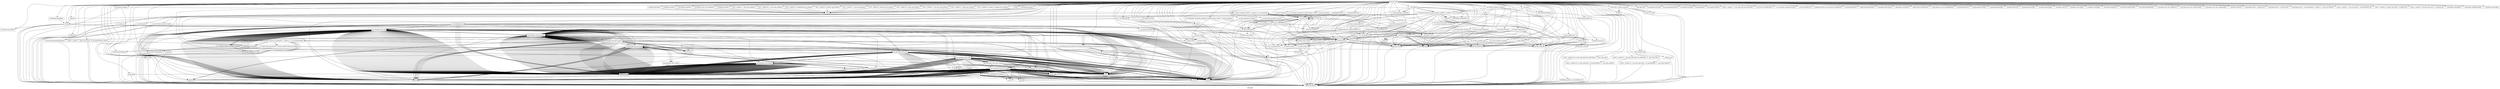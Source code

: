 digraph "Call graph" {
	label="Call graph";

	Node0x8053462c0 [shape=record,label="{external node}"];
	Node0x8053462c0 -> Node0x805346380;
	Node0x8053462c0 -> Node0x8053468f0;
	Node0x8053462c0 -> Node0x805346950;
	Node0x8053462c0 -> Node0x8053463e0;
	Node0x8053462c0 -> Node0x805346440;
	Node0x8053462c0 -> Node0x805346650;
	Node0x8053462c0 -> Node0x8053466b0;
	Node0x8053462c0 -> Node0x805346dd0;
	Node0x8053462c0 -> Node0x805346890;
	Node0x8053462c0 -> Node0x805346ef0;
	Node0x8053462c0 -> Node0x8053469b0;
	Node0x8053462c0 -> Node0x805346ad0;
	Node0x8053462c0 -> Node0x805347010;
	Node0x8053462c0 -> Node0x805347070;
	Node0x8053462c0 -> Node0x805346fb0;
	Node0x8053462c0 -> Node0x805347190;
	Node0x8053462c0 -> Node0x8053472b0;
	Node0x8053462c0 -> Node0x805347310;
	Node0x8053462c0 -> Node0x805346d70;
	Node0x8053462c0 -> Node0x805347370;
	Node0x8053462c0 -> Node0x8053473d0;
	Node0x8053462c0 -> Node0x805347430;
	Node0x8053462c0 -> Node0x8053474f0;
	Node0x8053462c0 -> Node0x805347550;
	Node0x8053462c0 -> Node0x8053475b0;
	Node0x8053462c0 -> Node0x805347610;
	Node0x8053462c0 -> Node0x805347670;
	Node0x8053462c0 -> Node0x8053476d0;
	Node0x8053462c0 -> Node0x805347730;
	Node0x8053462c0 -> Node0x805347790;
	Node0x8053462c0 -> Node0x8053477f0;
	Node0x8053462c0 -> Node0x8053478b0;
	Node0x8053462c0 -> Node0x8053479d0;
	Node0x8053462c0 -> Node0x805347a90;
	Node0x8053462c0 -> Node0x805347af0;
	Node0x8053462c0 -> Node0x805347b50;
	Node0x8053462c0 -> Node0x805347bb0;
	Node0x8053462c0 -> Node0x805347c10;
	Node0x8053462c0 -> Node0x805347c70;
	Node0x8053462c0 -> Node0x805347cd0;
	Node0x8053462c0 -> Node0x805347d30;
	Node0x8053462c0 -> Node0x805347d90;
	Node0x8053462c0 -> Node0x805347df0;
	Node0x8053462c0 -> Node0x805347e50;
	Node0x8053462c0 -> Node0x805347fd0;
	Node0x8053462c0 -> Node0x805347eb0;
	Node0x8053462c0 -> Node0x805347f10;
	Node0x8053462c0 -> Node0x805347f70;
	Node0x8053462c0 -> Node0x8053fa030;
	Node0x8053462c0 -> Node0x8053fa090;
	Node0x8053462c0 -> Node0x8053fa1b0;
	Node0x8053462c0 -> Node0x805347910;
	Node0x8053462c0 -> Node0x805347a30;
	Node0x8053462c0 -> Node0x805347970;
	Node0x8053462c0 -> Node0x8053fa5d0;
	Node0x8053462c0 -> Node0x8053fa630;
	Node0x8053462c0 -> Node0x8053fa690;
	Node0x8053462c0 -> Node0x8053fa210;
	Node0x8053462c0 -> Node0x8053fa390;
	Node0x8053462c0 -> Node0x8053fa3f0;
	Node0x8053462c0 -> Node0x8053fa7b0;
	Node0x8053462c0 -> Node0x8053fa810;
	Node0x8053462c0 -> Node0x8053fa6f0;
	Node0x8053462c0 -> Node0x8053fa870;
	Node0x8053462c0 -> Node0x8053fa930;
	Node0x8053462c0 -> Node0x805347850;
	Node0x8053462c0 -> Node0x8053fa9f0;
	Node0x8053462c0 -> Node0x8053faa50;
	Node0x8053462c0 -> Node0x8053faab0;
	Node0x8053462c0 -> Node0x8053fab10;
	Node0x8053462c0 -> Node0x8053fab70;
	Node0x8053462c0 -> Node0x8053fabd0;
	Node0x8053462c0 -> Node0x8053facf0;
	Node0x8053462c0 -> Node0x8053fac30;
	Node0x8053462c0 -> Node0x8053fad50;
	Node0x8053462c0 -> Node0x8053faed0;
	Node0x8053462c0 -> Node0x8053fae70;
	Node0x8053462c0 -> Node0x8053fb050;
	Node0x8053462c0 -> Node0x8053faf30;
	Node0x8053462c0 -> Node0x8053faf90;
	Node0x8053462c0 -> Node0x8053faff0;
	Node0x8053462c0 -> Node0x8053fb0b0;
	Node0x8053462c0 -> Node0x8053fb110;
	Node0x8053462c0 -> Node0x8053fb170;
	Node0x8053462c0 -> Node0x8053fb1d0;
	Node0x8053462c0 -> Node0x8053fb230;
	Node0x8053462c0 -> Node0x8053fb290;
	Node0x8053462c0 -> Node0x8053fb2f0;
	Node0x8053462c0 -> Node0x8053fb350;
	Node0x8053462c0 -> Node0x8053fb3b0;
	Node0x8053462c0 -> Node0x8053fb410;
	Node0x8053462c0 -> Node0x8053fb470;
	Node0x8053462c0 -> Node0x8053fb4d0;
	Node0x8053462c0 -> Node0x8053fb530;
	Node0x8053462c0 -> Node0x8053fb590;
	Node0x8053462c0 -> Node0x8053fb5f0;
	Node0x8053462c0 -> Node0x8053fb650;
	Node0x8053462c0 -> Node0x8053fb6b0;
	Node0x8053462c0 -> Node0x8053fb710;
	Node0x8053462c0 -> Node0x8053fb770;
	Node0x8053462c0 -> Node0x8053fb7d0;
	Node0x8053462c0 -> Node0x8053fb830;
	Node0x8053462c0 -> Node0x8053fb890;
	Node0x8053462c0 -> Node0x8053fb8f0;
	Node0x8053462c0 -> Node0x8053fb950;
	Node0x8053462c0 -> Node0x8053fb9b0;
	Node0x8053462c0 -> Node0x8053fba10;
	Node0x8053462c0 -> Node0x8053fba70;
	Node0x8053462c0 -> Node0x8053fbad0;
	Node0x8053462c0 -> Node0x8053fbb30;
	Node0x8053462c0 -> Node0x8053fbb90;
	Node0x8053462c0 -> Node0x8053fbbf0;
	Node0x8053462c0 -> Node0x8053fbc50;
	Node0x8053462c0 -> Node0x8053fbcb0;
	Node0x8053462c0 -> Node0x8053fbd10;
	Node0x8053462c0 -> Node0x8053fbd70;
	Node0x8053462c0 -> Node0x8053fbdd0;
	Node0x8053462c0 -> Node0x8053fbe30;
	Node0x8053462c0 -> Node0x8053fbe90;
	Node0x8053462c0 -> Node0x8053fbef0;
	Node0x8053462c0 -> Node0x8053fbf50;
	Node0x8053462c0 -> Node0x8053fbfb0;
	Node0x8053462c0 -> Node0x8053fc010;
	Node0x8053462c0 -> Node0x8053fc070;
	Node0x8053462c0 -> Node0x8053fc0d0;
	Node0x8053462c0 -> Node0x8053fc130;
	Node0x8053462c0 -> Node0x8053fc190;
	Node0x8053462c0 -> Node0x8053fc1f0;
	Node0x8053462c0 -> Node0x8053fc250;
	Node0x8053462c0 -> Node0x8053fc2b0;
	Node0x8053462c0 -> Node0x8053fc310;
	Node0x8053462c0 -> Node0x8053fc370;
	Node0x8053462c0 -> Node0x8053fc3d0;
	Node0x8053462c0 -> Node0x8053fc430;
	Node0x8053462c0 -> Node0x8053fc490;
	Node0x8053462c0 -> Node0x8053fc4f0;
	Node0x8053462c0 -> Node0x8053fc550;
	Node0x8053462c0 -> Node0x8053fc5b0;
	Node0x8053462c0 -> Node0x8053fc610;
	Node0x8053462c0 -> Node0x8053fc670;
	Node0x8053462c0 -> Node0x8053fc6d0;
	Node0x8053462c0 -> Node0x8053fc730;
	Node0x8053462c0 -> Node0x8053fc790;
	Node0x8053462c0 -> Node0x8053fc7f0;
	Node0x8053462c0 -> Node0x805347490;
	Node0x8053462c0 -> Node0x8053fc850;
	Node0x8053462c0 -> Node0x8053fc8b0;
	Node0x8053462c0 -> Node0x8053fadb0;
	Node0x8053462c0 -> Node0x8053fc910;
	Node0x8053462c0 -> Node0x8053fc970;
	Node0x8053462c0 -> Node0x8053fae10;
	Node0x8053462c0 -> Node0x8053fc9d0;
	Node0x8053462c0 -> Node0x8053fa450;
	Node0x8053462c0 -> Node0x8053fca30;
	Node0x8053462c0 -> Node0x8053fa510;
	Node0x8053462c0 -> Node0x8053fa4b0;
	Node0x805346380 [shape=record,label="{__cxa_demangle_gnu3}"];
	Node0x805346380 -> Node0x8053463e0;
	Node0x805346380 -> Node0x805346440;
	Node0x805346380 -> Node0x805346650;
	Node0x805346380 -> Node0x8053466b0;
	Node0x805346380 -> Node0x805346710;
	Node0x805346380 -> Node0x805346770;
	Node0x805346380 -> Node0x8053463e0;
	Node0x805346380 -> Node0x805346650;
	Node0x805346380 -> Node0x8053463e0;
	Node0x805346380 -> Node0x805346710;
	Node0x805346380 -> Node0x8053467d0;
	Node0x805346380 -> Node0x805346770;
	Node0x805346380 -> Node0x805346830;
	Node0x805346380 -> Node0x805346830;
	Node0x805346380 -> Node0x805346830;
	Node0x805346380 -> Node0x805346830;
	Node0x805346380 -> Node0x8053463e0;
	Node0x805346380 -> Node0x805346650;
	Node0x805346380 -> Node0x8053463e0;
	Node0x805346380 -> Node0x805346890;
	Node0x805346380 -> Node0x805346890;
	Node0x805346380 -> Node0x805346890;
	Node0x805346380 -> Node0x805346890;
	Node0x805346380 -> Node0x805346890;
	Node0x805346380 -> Node0x805346890;
	Node0x805346380 -> Node0x805346890;
	Node0x805346380 -> Node0x805346890;
	Node0x805346380 -> Node0x805346890;
	Node0x805346380 -> Node0x805346890;
	Node0x805346380 -> Node0x805346890;
	Node0x8053468f0 [shape=record,label="{llvm.dbg.value}"];
	Node0x805346950 [shape=record,label="{llvm.lifetime.start.p0i8}"];
	Node0x8053463e0 [shape=record,label="{strlen}"];
	Node0x8053463e0 -> Node0x8053462f0;
	Node0x805346440 [shape=record,label="{strncmp}"];
	Node0x805346440 -> Node0x8053462f0;
	Node0x805346650 [shape=record,label="{malloc}"];
	Node0x805346650 -> Node0x8053462f0;
	Node0x8053466b0 [shape=record,label="{snprintf}"];
	Node0x8053466b0 -> Node0x8053462f0;
	Node0x805346710 [shape=record,label="{cpp_demangle_data_init}"];
	Node0x805346710 -> Node0x805346650;
	Node0x805346710 -> Node0x805346650;
	Node0x805346710 -> Node0x805346650;
	Node0x805346710 -> Node0x805346650;
	Node0x805346710 -> Node0x805346650;
	Node0x805346710 -> Node0x805346650;
	Node0x805346710 -> Node0x805346890;
	Node0x805346710 -> Node0x805346890;
	Node0x805346710 -> Node0x805346890;
	Node0x805346710 -> Node0x805346890;
	Node0x805346710 -> Node0x805346890;
	Node0x805346710 -> Node0x805346890;
	Node0x805346710 -> Node0x805346890;
	Node0x805346710 -> Node0x805346890;
	Node0x805346710 -> Node0x805346890;
	Node0x805346770 [shape=record,label="{cpp_demangle_read_type}"];
	Node0x805346770 -> Node0x805346830;
	Node0x805346770 -> Node0x805346830;
	Node0x805346770 -> Node0x805346890;
	Node0x805346770 -> Node0x805346830;
	Node0x805346770 -> Node0x805346830;
	Node0x805346770 -> Node0x805346650;
	Node0x805346770 -> Node0x805346650;
	Node0x805346770 -> Node0x805346890;
	Node0x805346770 -> Node0x805346830;
	Node0x805346770 -> Node0x805346830;
	Node0x805346770 -> Node0x805346770;
	Node0x805346770 -> Node0x805346830;
	Node0x805346770 -> Node0x805346830;
	Node0x805346770 -> Node0x8053469b0;
	Node0x805346770 -> Node0x805346770;
	Node0x805346770 -> Node0x805346830;
	Node0x805346770 -> Node0x805346830;
	Node0x805346770 -> Node0x805346830;
	Node0x805346770 -> Node0x805346830;
	Node0x805346770 -> Node0x805346830;
	Node0x805346770 -> Node0x805346830;
	Node0x805346770 -> Node0x805346a10;
	Node0x805346770 -> Node0x8053463e0;
	Node0x805346770 -> Node0x805346650;
	Node0x805346770 -> Node0x8053463e0;
	Node0x805346770 -> Node0x805346890;
	Node0x805346770 -> Node0x805346890;
	Node0x805346770 -> Node0x805346890;
	Node0x805346770 -> Node0x805346770;
	Node0x805346770 -> Node0x805346890;
	Node0x805346770 -> Node0x805346830;
	Node0x805346770 -> Node0x805346830;
	Node0x805346770 -> Node0x805346890;
	Node0x805346770 -> Node0x805346830;
	Node0x805346770 -> Node0x805346830;
	Node0x805346770 -> Node0x805346890;
	Node0x805346770 -> Node0x805346830;
	Node0x805346770 -> Node0x805346890;
	Node0x805346770 -> Node0x805346830;
	Node0x805346770 -> Node0x805346890;
	Node0x805346770 -> Node0x805346830;
	Node0x805346770 -> Node0x805346830;
	Node0x805346770 -> Node0x805346650;
	Node0x805346770 -> Node0x805346890;
	Node0x805346770 -> Node0x805346830;
	Node0x805346770 -> Node0x805346830;
	Node0x805346770 -> Node0x805346830;
	Node0x805346770 -> Node0x805346830;
	Node0x805346770 -> Node0x805346830;
	Node0x805346770 -> Node0x805346830;
	Node0x805346770 -> Node0x805346830;
	Node0x805346770 -> Node0x805346830;
	Node0x805346770 -> Node0x805346830;
	Node0x805346770 -> Node0x805346830;
	Node0x805346770 -> Node0x805346830;
	Node0x805346770 -> Node0x805346830;
	Node0x805346770 -> Node0x805346830;
	Node0x805346770 -> Node0x805346830;
	Node0x805346770 -> Node0x805346830;
	Node0x805346770 -> Node0x805346830;
	Node0x805346770 -> Node0x805346830;
	Node0x805346770 -> Node0x805346830;
	Node0x805346770 -> Node0x805346a10;
	Node0x805346770 -> Node0x8053463e0;
	Node0x805346770 -> Node0x805346650;
	Node0x805346770 -> Node0x8053463e0;
	Node0x805346770 -> Node0x805346890;
	Node0x805346770 -> Node0x8053463e0;
	Node0x805346770 -> Node0x805346830;
	Node0x805346770 -> Node0x805346a70;
	Node0x805346770 -> Node0x805346ad0;
	Node0x805346770 -> Node0x8053463e0;
	Node0x805346770 -> Node0x805346830;
	Node0x805346770 -> Node0x805346650;
	Node0x805346770 -> Node0x805346890;
	Node0x805346770 -> Node0x805346830;
	Node0x805346770 -> Node0x805346830;
	Node0x805346770 -> Node0x805346830;
	Node0x805346770 -> Node0x805346830;
	Node0x805346770 -> Node0x805346770;
	Node0x805346770 -> Node0x805346830;
	Node0x805346770 -> Node0x805346830;
	Node0x805346770 -> Node0x8053463e0;
	Node0x805346770 -> Node0x805346830;
	Node0x805346770 -> Node0x805346830;
	Node0x805346770 -> Node0x805346830;
	Node0x805346770 -> Node0x805346830;
	Node0x805346770 -> Node0x805346b30;
	Node0x805346770 -> Node0x805346890;
	Node0x805346770 -> Node0x805346890;
	Node0x805346770 -> Node0x805346890;
	Node0x805346770 -> Node0x805346650;
	Node0x805346770 -> Node0x805346650;
	Node0x805346770 -> Node0x805346890;
	Node0x805346770 -> Node0x805346830;
	Node0x805346770 -> Node0x805346830;
	Node0x805346770 -> Node0x805346770;
	Node0x805346770 -> Node0x805346b30;
	Node0x805346770 -> Node0x805346890;
	Node0x805346770 -> Node0x805346890;
	Node0x805346770 -> Node0x805346890;
	Node0x805346770 -> Node0x805346650;
	Node0x805346770 -> Node0x805346650;
	Node0x805346770 -> Node0x805346890;
	Node0x805346770 -> Node0x805346830;
	Node0x805346770 -> Node0x805346830;
	Node0x805346770 -> Node0x805346830;
	Node0x805346770 -> Node0x805346830;
	Node0x805346770 -> Node0x805346650;
	Node0x805346770 -> Node0x805346890;
	Node0x805346770 -> Node0x805346830;
	Node0x805346770 -> Node0x805346830;
	Node0x805346770 -> Node0x805346830;
	Node0x805346770 -> Node0x805346830;
	Node0x805346770 -> Node0x805346830;
	Node0x805346770 -> Node0x805346830;
	Node0x805346770 -> Node0x805346650;
	Node0x805346770 -> Node0x805346890;
	Node0x805346770 -> Node0x805346830;
	Node0x805346770 -> Node0x805346830;
	Node0x805346770 -> Node0x805346830;
	Node0x805346770 -> Node0x805346830;
	Node0x805346770 -> Node0x805346770;
	Node0x805346770 -> Node0x8053463e0;
	Node0x805346770 -> Node0x805346650;
	Node0x805346770 -> Node0x8053463e0;
	Node0x805346770 -> Node0x805346890;
	Node0x805346770 -> Node0x805346650;
	Node0x805346770 -> Node0x805346890;
	Node0x805346770 -> Node0x805346830;
	Node0x805346770 -> Node0x805346770;
	Node0x805346770 -> Node0x805346830;
	Node0x805346770 -> Node0x805346830;
	Node0x805346770 -> Node0x805346830;
	Node0x805346770 -> Node0x805346830;
	Node0x805346770 -> Node0x805346830;
	Node0x805346770 -> Node0x805346890;
	Node0x805346770 -> Node0x805346890;
	Node0x805346770 -> Node0x805346890;
	Node0x805346770 -> Node0x805346830;
	Node0x805346770 -> Node0x805346830;
	Node0x805346770 -> Node0x805346830;
	Node0x805346770 -> Node0x805346830;
	Node0x805346770 -> Node0x805346650;
	Node0x805346770 -> Node0x805346890;
	Node0x805346770 -> Node0x805346650;
	Node0x805346770 -> Node0x805346890;
	Node0x805346770 -> Node0x805346650;
	Node0x805346770 -> Node0x805346890;
	Node0x805346770 -> Node0x805346830;
	Node0x805346770 -> Node0x805346830;
	Node0x805346770 -> Node0x805346b90;
	Node0x805346770 -> Node0x805346830;
	Node0x805346770 -> Node0x805346830;
	Node0x805346770 -> Node0x805346bf0;
	Node0x805346770 -> Node0x805346c50;
	Node0x805346770 -> Node0x805346a70;
	Node0x805346770 -> Node0x805346830;
	Node0x805346770 -> Node0x805346650;
	Node0x805346770 -> Node0x805346890;
	Node0x805346770 -> Node0x805346830;
	Node0x805346770 -> Node0x805346830;
	Node0x805346770 -> Node0x805346650;
	Node0x805346770 -> Node0x805346890;
	Node0x805346770 -> Node0x805346830;
	Node0x805346770 -> Node0x805346830;
	Node0x805346770 -> Node0x805346830;
	Node0x805346770 -> Node0x805346830;
	Node0x805346770 -> Node0x805346830;
	Node0x805346770 -> Node0x805346830;
	Node0x805346770 -> Node0x805346830;
	Node0x805346770 -> Node0x805346830;
	Node0x805346770 -> Node0x805346cb0;
	Node0x805346770 -> Node0x8053463e0;
	Node0x805346770 -> Node0x805346650;
	Node0x805346770 -> Node0x8053463e0;
	Node0x805346770 -> Node0x805346440;
	Node0x805346770 -> Node0x805346830;
	Node0x805346770 -> Node0x805346b30;
	Node0x805346770 -> Node0x805346890;
	Node0x805346770 -> Node0x805346890;
	Node0x805346770 -> Node0x805346890;
	Node0x805346770 -> Node0x805346890;
	Node0x805346770 -> Node0x805346890;
	Node0x805346770 -> Node0x805346890;
	Node0x805346770 -> Node0x805346d10;
	Node0x805346770 -> Node0x805346830;
	Node0x805346770 -> Node0x805346650;
	Node0x805346770 -> Node0x805346d70;
	Node0x805346770 -> Node0x805346890;
	Node0x805346770 -> Node0x805346890;
	Node0x805346770 -> Node0x805346890;
	Node0x805346770 -> Node0x805346890;
	Node0x805346770 -> Node0x805346890;
	Node0x805346770 -> Node0x805346650;
	Node0x805346770 -> Node0x805346830;
	Node0x805346770 -> Node0x805346830;
	Node0x805346770 -> Node0x805346890;
	Node0x805346770 -> Node0x805346890;
	Node0x805346770 -> Node0x805346890;
	Node0x805346770 -> Node0x805346890;
	Node0x805346770 -> Node0x805346890;
	Node0x805346770 -> Node0x805346890;
	Node0x805346dd0 [shape=record,label="{llvm.memcpy.p0i8.p0i8.i64}"];
	Node0x8053467d0 [shape=record,label="{cpp_demangle_read_encoding}"];
	Node0x8053467d0 -> Node0x805346830;
	Node0x8053467d0 -> Node0x805346830;
	Node0x8053467d0 -> Node0x8053467d0;
	Node0x8053467d0 -> Node0x805346830;
	Node0x8053467d0 -> Node0x805346830;
	Node0x8053467d0 -> Node0x805346cb0;
	Node0x8053467d0 -> Node0x8053463e0;
	Node0x8053467d0 -> Node0x805346650;
	Node0x8053467d0 -> Node0x8053463e0;
	Node0x8053467d0 -> Node0x805346890;
	Node0x8053467d0 -> Node0x805346a70;
	Node0x8053467d0 -> Node0x805346ad0;
	Node0x8053467d0 -> Node0x8053463e0;
	Node0x8053467d0 -> Node0x805346830;
	Node0x8053467d0 -> Node0x805346830;
	Node0x8053467d0 -> Node0x805346830;
	Node0x8053467d0 -> Node0x805346830;
	Node0x8053467d0 -> Node0x8053463e0;
	Node0x8053467d0 -> Node0x805346830;
	Node0x8053467d0 -> Node0x805346890;
	Node0x8053467d0 -> Node0x805346890;
	Node0x8053467d0 -> Node0x805346830;
	Node0x8053467d0 -> Node0x805346830;
	Node0x8053467d0 -> Node0x805346830;
	Node0x8053467d0 -> Node0x805346830;
	Node0x8053467d0 -> Node0x8053467d0;
	Node0x8053467d0 -> Node0x805346830;
	Node0x8053467d0 -> Node0x805346830;
	Node0x8053467d0 -> Node0x805346830;
	Node0x8053467d0 -> Node0x805346830;
	Node0x8053467d0 -> Node0x805346830;
	Node0x8053467d0 -> Node0x805346830;
	Node0x8053467d0 -> Node0x805346e30;
	Node0x8053467d0 -> Node0x805346e90;
	Node0x8053467d0 -> Node0x805346830;
	Node0x8053467d0 -> Node0x805346830;
	Node0x8053467d0 -> Node0x805346e30;
	Node0x8053467d0 -> Node0x805346e90;
	Node0x8053467d0 -> Node0x8053467d0;
	Node0x8053467d0 -> Node0x805346830;
	Node0x8053467d0 -> Node0x805346830;
	Node0x8053467d0 -> Node0x805346770;
	Node0x8053467d0 -> Node0x8053463e0;
	Node0x8053467d0 -> Node0x805346650;
	Node0x8053467d0 -> Node0x8053463e0;
	Node0x8053467d0 -> Node0x805346890;
	Node0x8053467d0 -> Node0x805346a70;
	Node0x8053467d0 -> Node0x805346770;
	Node0x8053467d0 -> Node0x805346830;
	Node0x8053467d0 -> Node0x805346830;
	Node0x8053467d0 -> Node0x8053463e0;
	Node0x8053467d0 -> Node0x805346830;
	Node0x8053467d0 -> Node0x805346890;
	Node0x8053467d0 -> Node0x805346830;
	Node0x8053467d0 -> Node0x805346830;
	Node0x8053467d0 -> Node0x805346770;
	Node0x8053467d0 -> Node0x805346830;
	Node0x8053467d0 -> Node0x805346830;
	Node0x8053467d0 -> Node0x805346830;
	Node0x8053467d0 -> Node0x805346830;
	Node0x8053467d0 -> Node0x805346e30;
	Node0x8053467d0 -> Node0x8053467d0;
	Node0x8053467d0 -> Node0x805346830;
	Node0x8053467d0 -> Node0x805346830;
	Node0x8053467d0 -> Node0x805346830;
	Node0x8053467d0 -> Node0x805346830;
	Node0x8053467d0 -> Node0x805346770;
	Node0x8053467d0 -> Node0x805346830;
	Node0x8053467d0 -> Node0x805346830;
	Node0x8053467d0 -> Node0x805346770;
	Node0x8053467d0 -> Node0x805346830;
	Node0x8053467d0 -> Node0x805346830;
	Node0x8053467d0 -> Node0x805346770;
	Node0x8053467d0 -> Node0x805346830;
	Node0x8053467d0 -> Node0x805346830;
	Node0x8053467d0 -> Node0x805346770;
	Node0x8053467d0 -> Node0x805346830;
	Node0x8053467d0 -> Node0x805346830;
	Node0x8053467d0 -> Node0x805346e90;
	Node0x8053467d0 -> Node0x8053467d0;
	Node0x8053467d0 -> Node0x805346830;
	Node0x8053467d0 -> Node0x805346830;
	Node0x8053467d0 -> Node0x805346770;
	Node0x8053467d0 -> Node0x805346830;
	Node0x8053467d0 -> Node0x805346830;
	Node0x8053467d0 -> Node0x805346cb0;
	Node0x805346830 [shape=record,label="{vector_str_push}"];
	Node0x805346830 -> Node0x8053469b0;
	Node0x805346830 -> Node0x8053469b0;
	Node0x805346830 -> Node0x805346650;
	Node0x805346830 -> Node0x805346890;
	Node0x805346830 -> Node0x805346650;
	Node0x805346830 -> Node0x8053466b0;
	Node0x805346890 [shape=record,label="{free}"];
	Node0x805346890 -> Node0x8053462f0;
	Node0x805346ef0 [shape=record,label="{llvm.lifetime.end.p0i8}"];
	Node0x8053469b0 [shape=record,label="{__assert}"];
	Node0x8053469b0 -> Node0x8053462f0;
	Node0x805346cb0 [shape=record,label="{cpp_demangle_read_name}"];
	Node0x805346cb0 -> Node0x805346b90;
	Node0x805346cb0 -> Node0x805346650;
	Node0x805346cb0 -> Node0x805346d10;
	Node0x805346cb0 -> Node0x805346b90;
	Node0x805346cb0 -> Node0x805346bf0;
	Node0x805346cb0 -> Node0x805346f50;
	Node0x805346cb0 -> Node0x8053463e0;
	Node0x805346cb0 -> Node0x805346650;
	Node0x805346cb0 -> Node0x8053463e0;
	Node0x805346cb0 -> Node0x805346830;
	Node0x805346cb0 -> Node0x805346890;
	Node0x805346cb0 -> Node0x8053463e0;
	Node0x805346cb0 -> Node0x805346650;
	Node0x805346cb0 -> Node0x8053463e0;
	Node0x805346cb0 -> Node0x805346440;
	Node0x805346cb0 -> Node0x805346890;
	Node0x805346cb0 -> Node0x805346830;
	Node0x805346cb0 -> Node0x805346890;
	Node0x805346cb0 -> Node0x805346830;
	Node0x805346cb0 -> Node0x805346830;
	Node0x805346cb0 -> Node0x805346830;
	Node0x805346cb0 -> Node0x805346890;
	Node0x805346cb0 -> Node0x805346890;
	Node0x805346cb0 -> Node0x8053467d0;
	Node0x805346cb0 -> Node0x805346770;
	Node0x805346cb0 -> Node0x805346830;
	Node0x805346cb0 -> Node0x805346830;
	Node0x805346cb0 -> Node0x805346830;
	Node0x805346cb0 -> Node0x805346830;
	Node0x805346cb0 -> Node0x805346cb0;
	Node0x805346cb0 -> Node0x805346650;
	Node0x805346cb0 -> Node0x805346f50;
	Node0x805346cb0 -> Node0x8053463e0;
	Node0x805346cb0 -> Node0x805346650;
	Node0x805346cb0 -> Node0x8053463e0;
	Node0x805346cb0 -> Node0x805346fb0;
	Node0x805346cb0 -> Node0x805346830;
	Node0x805346cb0 -> Node0x8053463e0;
	Node0x805346cb0 -> Node0x805346650;
	Node0x805346cb0 -> Node0x8053463e0;
	Node0x805346cb0 -> Node0x805346440;
	Node0x805346cb0 -> Node0x805346890;
	Node0x805346cb0 -> Node0x805346830;
	Node0x805346cb0 -> Node0x805346890;
	Node0x805346cb0 -> Node0x805346d10;
	Node0x805346cb0 -> Node0x805346890;
	Node0x805346cb0 -> Node0x8053463e0;
	Node0x805346cb0 -> Node0x805346650;
	Node0x805346cb0 -> Node0x8053463e0;
	Node0x805346cb0 -> Node0x805346830;
	Node0x805346cb0 -> Node0x8053463e0;
	Node0x805346cb0 -> Node0x805346650;
	Node0x805346cb0 -> Node0x8053463e0;
	Node0x805346cb0 -> Node0x805346440;
	Node0x805346cb0 -> Node0x805346890;
	Node0x805346cb0 -> Node0x805346830;
	Node0x805346cb0 -> Node0x805346890;
	Node0x805346cb0 -> Node0x805346890;
	Node0x805346cb0 -> Node0x805346890;
	Node0x805346cb0 -> Node0x805346890;
	Node0x805346a70 [shape=record,label="{cpp_demangle_read_number}"];
	Node0x805346a70 -> Node0x805347010;
	Node0x805346a70 -> Node0x805347070;
	Node0x805346a70 -> Node0x805347010;
	Node0x805346a70 -> Node0x8053469b0;
	Node0x805346a70 -> Node0x8053469b0;
	Node0x805346ad0 [shape=record,label="{asprintf}"];
	Node0x805346ad0 -> Node0x8053462f0;
	Node0x805346e30 [shape=record,label="{cpp_demangle_read_offset_number}"];
	Node0x805346e30 -> Node0x805346830;
	Node0x805346e30 -> Node0x805346830;
	Node0x805346e30 -> Node0x8053469b0;
	Node0x805346e30 -> Node0x805346830;
	Node0x805346e30 -> Node0x805346830;
	Node0x805346e30 -> Node0x805346830;
	Node0x805346e30 -> Node0x805346830;
	Node0x805346e90 [shape=record,label="{cpp_demangle_read_v_offset}"];
	Node0x805346e90 -> Node0x805346830;
	Node0x805346e90 -> Node0x805346830;
	Node0x805346e90 -> Node0x805346e30;
	Node0x805346e90 -> Node0x805346830;
	Node0x805346e90 -> Node0x805346830;
	Node0x805346e90 -> Node0x805346e30;
	Node0x805347310 [shape=record,label="{llvm.memset.p0i8.i64}"];
	Node0x805347010 [shape=record,label="{__error}"];
	Node0x805347010 -> Node0x8053462f0;
	Node0x805347070 [shape=record,label="{strtol}"];
	Node0x805347070 -> Node0x8053462f0;
	Node0x805346b90 [shape=record,label="{cpp_demangle_read_subst}"];
	Node0x805346b90 -> Node0x805346830;
	Node0x805346b90 -> Node0x805346830;
	Node0x805346b90 -> Node0x8053470d0;
	Node0x805346b90 -> Node0x805346830;
	Node0x805346b90 -> Node0x805346830;
	Node0x805346b90 -> Node0x8053470d0;
	Node0x805346b90 -> Node0x805346830;
	Node0x805346b90 -> Node0x805346830;
	Node0x805346b90 -> Node0x8053470d0;
	Node0x805346b90 -> Node0x805346830;
	Node0x805346b90 -> Node0x805346830;
	Node0x805346b90 -> Node0x8053470d0;
	Node0x805346b90 -> Node0x805346830;
	Node0x805346b90 -> Node0x805346830;
	Node0x805346b90 -> Node0x8053470d0;
	Node0x805346b90 -> Node0x805346830;
	Node0x805346b90 -> Node0x805346830;
	Node0x805346b90 -> Node0x8053470d0;
	Node0x805346b90 -> Node0x805346650;
	Node0x805346b90 -> Node0x805346830;
	Node0x805346b90 -> Node0x805346830;
	Node0x805346b90 -> Node0x805346830;
	Node0x805346b90 -> Node0x805346f50;
	Node0x805346b90 -> Node0x8053463e0;
	Node0x805346b90 -> Node0x805346650;
	Node0x805346b90 -> Node0x8053463e0;
	Node0x805346b90 -> Node0x805346830;
	Node0x805346b90 -> Node0x8053463e0;
	Node0x805346b90 -> Node0x805346650;
	Node0x805346b90 -> Node0x8053463e0;
	Node0x805346b90 -> Node0x805346440;
	Node0x805346b90 -> Node0x805346890;
	Node0x805346b90 -> Node0x805346830;
	Node0x805346b90 -> Node0x805346890;
	Node0x805346b90 -> Node0x805346d10;
	Node0x805346b90 -> Node0x805346890;
	Node0x805346b90 -> Node0x8053463e0;
	Node0x805346b90 -> Node0x805346650;
	Node0x805346b90 -> Node0x8053463e0;
	Node0x805346b90 -> Node0x805346830;
	Node0x805346b90 -> Node0x8053463e0;
	Node0x805346b90 -> Node0x805346650;
	Node0x805346b90 -> Node0x8053463e0;
	Node0x805346b90 -> Node0x805346440;
	Node0x805346b90 -> Node0x805346890;
	Node0x805346b90 -> Node0x805346830;
	Node0x805346b90 -> Node0x805346890;
	Node0x805346b90 -> Node0x805346890;
	Node0x805346b90 -> Node0x805346890;
	Node0x805346b90 -> Node0x805346890;
	Node0x805346b90 -> Node0x8053463e0;
	Node0x805346b90 -> Node0x805346830;
	Node0x805346b90 -> Node0x805346830;
	Node0x805346b90 -> Node0x805347010;
	Node0x805346b90 -> Node0x805347070;
	Node0x805346b90 -> Node0x805347010;
	Node0x805346b90 -> Node0x8053469b0;
	Node0x805346b90 -> Node0x8053463e0;
	Node0x805346b90 -> Node0x805346830;
	Node0x805346b90 -> Node0x805346830;
	Node0x805346d10 [shape=record,label="{cpp_demangle_read_tmpl_args}"];
	Node0x805346d10 -> Node0x805346650;
	Node0x805346d10 -> Node0x805346890;
	Node0x805346d10 -> Node0x805346830;
	Node0x805346d10 -> Node0x805346830;
	Node0x805346d10 -> Node0x805347130;
	Node0x805346d10 -> Node0x805346a10;
	Node0x805346d10 -> Node0x805346770;
	Node0x805346d10 -> Node0x8053463e0;
	Node0x805346d10 -> Node0x805346650;
	Node0x805346d10 -> Node0x8053463e0;
	Node0x805346d10 -> Node0x805346440;
	Node0x805346d10 -> Node0x805346830;
	Node0x805346d10 -> Node0x805346890;
	Node0x805346d10 -> Node0x805346890;
	Node0x805346d10 -> Node0x8053469b0;
	Node0x805346d10 -> Node0x805346830;
	Node0x805346d10 -> Node0x805346830;
	Node0x805346d10 -> Node0x805346830;
	Node0x805346d10 -> Node0x805346830;
	Node0x805346d10 -> Node0x805346830;
	Node0x805346d10 -> Node0x805346830;
	Node0x805346bf0 [shape=record,label="{cpp_demangle_read_tmpl_param}"];
	Node0x805346bf0 -> Node0x8053463e0;
	Node0x805346bf0 -> Node0x805346830;
	Node0x805346bf0 -> Node0x805346830;
	Node0x805346bf0 -> Node0x805347010;
	Node0x805346bf0 -> Node0x805347070;
	Node0x805346bf0 -> Node0x805347010;
	Node0x805346bf0 -> Node0x8053469b0;
	Node0x805346bf0 -> Node0x8053463e0;
	Node0x805346bf0 -> Node0x805346830;
	Node0x805346bf0 -> Node0x805346830;
	Node0x805346f50 [shape=record,label="{cpp_demangle_read_uqname}"];
	Node0x805346f50 -> Node0x805346830;
	Node0x805346f50 -> Node0x805346830;
	Node0x805346f50 -> Node0x805346830;
	Node0x805346f50 -> Node0x805346830;
	Node0x805346f50 -> Node0x805346830;
	Node0x805346f50 -> Node0x805346830;
	Node0x805346f50 -> Node0x805346830;
	Node0x805346f50 -> Node0x805346830;
	Node0x805346f50 -> Node0x805346830;
	Node0x805346f50 -> Node0x805346830;
	Node0x805346f50 -> Node0x805346830;
	Node0x805346f50 -> Node0x805346830;
	Node0x805346f50 -> Node0x805346830;
	Node0x805346f50 -> Node0x805346830;
	Node0x805346f50 -> Node0x805346830;
	Node0x805346f50 -> Node0x805346830;
	Node0x805346f50 -> Node0x805346830;
	Node0x805346f50 -> Node0x805346830;
	Node0x805346f50 -> Node0x805346770;
	Node0x805346f50 -> Node0x805346830;
	Node0x805346f50 -> Node0x805346830;
	Node0x805346f50 -> Node0x805346830;
	Node0x805346f50 -> Node0x805346830;
	Node0x805346f50 -> Node0x805346830;
	Node0x805346f50 -> Node0x805346830;
	Node0x805346f50 -> Node0x805346830;
	Node0x805346f50 -> Node0x805346830;
	Node0x805346f50 -> Node0x805346830;
	Node0x805346f50 -> Node0x805346830;
	Node0x805346f50 -> Node0x805346830;
	Node0x805346f50 -> Node0x805346830;
	Node0x805346f50 -> Node0x805346830;
	Node0x805346f50 -> Node0x805346830;
	Node0x805346f50 -> Node0x805346830;
	Node0x805346f50 -> Node0x805346830;
	Node0x805346f50 -> Node0x805346830;
	Node0x805346f50 -> Node0x805346830;
	Node0x805346f50 -> Node0x805346830;
	Node0x805346f50 -> Node0x805346830;
	Node0x805346f50 -> Node0x805346830;
	Node0x805346f50 -> Node0x805346830;
	Node0x805346f50 -> Node0x805346830;
	Node0x805346f50 -> Node0x805346830;
	Node0x805346f50 -> Node0x805346830;
	Node0x805346f50 -> Node0x805346830;
	Node0x805346f50 -> Node0x805346830;
	Node0x805346f50 -> Node0x805346830;
	Node0x805346f50 -> Node0x805346830;
	Node0x805346f50 -> Node0x805346830;
	Node0x805346f50 -> Node0x805346830;
	Node0x805346f50 -> Node0x805346830;
	Node0x805346f50 -> Node0x805346830;
	Node0x805346f50 -> Node0x805346830;
	Node0x805346f50 -> Node0x805346830;
	Node0x805346f50 -> Node0x805346830;
	Node0x805346f50 -> Node0x805346830;
	Node0x805346f50 -> Node0x805346830;
	Node0x805346f50 -> Node0x805346830;
	Node0x805346f50 -> Node0x805346830;
	Node0x805346f50 -> Node0x805346830;
	Node0x805346f50 -> Node0x805346830;
	Node0x805346f50 -> Node0x805346830;
	Node0x805346f50 -> Node0x805346830;
	Node0x805346f50 -> Node0x805346830;
	Node0x805346f50 -> Node0x805346830;
	Node0x805346f50 -> Node0x805346830;
	Node0x805346f50 -> Node0x805346830;
	Node0x805346f50 -> Node0x805346830;
	Node0x805346f50 -> Node0x805346830;
	Node0x805346f50 -> Node0x805346830;
	Node0x805346f50 -> Node0x805346830;
	Node0x805346f50 -> Node0x805346830;
	Node0x805346f50 -> Node0x805346830;
	Node0x805346f50 -> Node0x805346830;
	Node0x805346f50 -> Node0x805346830;
	Node0x805346f50 -> Node0x805346830;
	Node0x805346f50 -> Node0x805346830;
	Node0x805346f50 -> Node0x805346830;
	Node0x805346f50 -> Node0x805346830;
	Node0x805346f50 -> Node0x805346830;
	Node0x805346f50 -> Node0x805346830;
	Node0x805346f50 -> Node0x805346830;
	Node0x805346f50 -> Node0x805346830;
	Node0x805346f50 -> Node0x805346830;
	Node0x805346f50 -> Node0x805346830;
	Node0x805346f50 -> Node0x805346830;
	Node0x805346f50 -> Node0x805346830;
	Node0x805346f50 -> Node0x805346830;
	Node0x805346f50 -> Node0x805346830;
	Node0x805346f50 -> Node0x805346830;
	Node0x805346f50 -> Node0x805346830;
	Node0x805346f50 -> Node0x805346830;
	Node0x805346f50 -> Node0x805346830;
	Node0x805346f50 -> Node0x805346830;
	Node0x805346f50 -> Node0x805346830;
	Node0x805346f50 -> Node0x805346830;
	Node0x805346f50 -> Node0x805346830;
	Node0x805346f50 -> Node0x805346830;
	Node0x805346f50 -> Node0x805346830;
	Node0x805346f50 -> Node0x805346830;
	Node0x805346f50 -> Node0x805346830;
	Node0x805346f50 -> Node0x805346830;
	Node0x805346f50 -> Node0x805346830;
	Node0x805346f50 -> Node0x805346830;
	Node0x805346f50 -> Node0x805346830;
	Node0x805346f50 -> Node0x805346830;
	Node0x805346f50 -> Node0x805346830;
	Node0x805346f50 -> Node0x805346c50;
	Node0x805346f50 -> Node0x8053463e0;
	Node0x805346f50 -> Node0x805346830;
	Node0x805346f50 -> Node0x805346830;
	Node0x805346f50 -> Node0x805346830;
	Node0x805346f50 -> Node0x805346830;
	Node0x805346f50 -> Node0x8053463e0;
	Node0x805346f50 -> Node0x805346830;
	Node0x805346f50 -> Node0x805346830;
	Node0x805346f50 -> Node0x805346830;
	Node0x805346f50 -> Node0x805346830;
	Node0x805346f50 -> Node0x805346c50;
	Node0x805346f50 -> Node0x805346c50;
	Node0x805346fb0 [shape=record,label="{strstr}"];
	Node0x805346fb0 -> Node0x8053462f0;
	Node0x805346c50 [shape=record,label="{cpp_demangle_read_sname}"];
	Node0x805346c50 -> Node0x805346a70;
	Node0x805346c50 -> Node0x805347190;
	Node0x805346c50 -> Node0x805346830;
	Node0x805346c50 -> Node0x805346830;
	Node0x805346c50 -> Node0x805346830;
	Node0x805346c50 -> Node0x805346830;
	Node0x805346c50 -> Node0x8053469b0;
	Node0x805347190 [shape=record,label="{memcmp}"];
	Node0x805347190 -> Node0x8053462f0;
	Node0x805347130 [shape=record,label="{cpp_demangle_read_expr_primary}"];
	Node0x805347130 -> Node0x8053467d0;
	Node0x805347130 -> Node0x805346830;
	Node0x805347130 -> Node0x805346830;
	Node0x805347130 -> Node0x805346830;
	Node0x805347130 -> Node0x805346830;
	Node0x805347130 -> Node0x8053471f0;
	Node0x805347130 -> Node0x8053463e0;
	Node0x805347130 -> Node0x805346830;
	Node0x805347130 -> Node0x805346830;
	Node0x805347130 -> Node0x805346890;
	Node0x805347130 -> Node0x805347250;
	Node0x805347130 -> Node0x805347250;
	Node0x805347130 -> Node0x805346650;
	Node0x805347130 -> Node0x8053466b0;
	Node0x805347130 -> Node0x805346890;
	Node0x805347130 -> Node0x805346650;
	Node0x805347130 -> Node0x8053463e0;
	Node0x805347130 -> Node0x805346830;
	Node0x805347130 -> Node0x805346830;
	Node0x805347130 -> Node0x805346890;
	Node0x805347130 -> Node0x805346650;
	Node0x805347130 -> Node0x805347250;
	Node0x805347130 -> Node0x805347250;
	Node0x805347130 -> Node0x8053466b0;
	Node0x805347130 -> Node0x805346890;
	Node0x805347130 -> Node0x805346650;
	Node0x805347130 -> Node0x8053463e0;
	Node0x805347130 -> Node0x805346830;
	Node0x805347130 -> Node0x805346830;
	Node0x805347130 -> Node0x805346890;
	Node0x805347130 -> Node0x8053471f0;
	Node0x805347130 -> Node0x8053463e0;
	Node0x805347130 -> Node0x805346830;
	Node0x805347130 -> Node0x805346830;
	Node0x805347130 -> Node0x805346890;
	Node0x805347130 -> Node0x805346830;
	Node0x805347130 -> Node0x805346830;
	Node0x805347130 -> Node0x805346830;
	Node0x805347130 -> Node0x805346830;
	Node0x805346a10 [shape=record,label="{cpp_demangle_read_expression}"];
	Node0x805346a10 -> Node0x805346770;
	Node0x805346a10 -> Node0x805346770;
	Node0x805346a10 -> Node0x805346f50;
	Node0x805346a10 -> Node0x805346d10;
	Node0x805346a10 -> Node0x805346a10;
	Node0x805346a10 -> Node0x805346830;
	Node0x805346a10 -> Node0x805346830;
	Node0x805346a10 -> Node0x805346a10;
	Node0x805346a10 -> Node0x805346830;
	Node0x805346a10 -> Node0x805346a10;
	Node0x805346a10 -> Node0x805346830;
	Node0x805346a10 -> Node0x805346830;
	Node0x805346a10 -> Node0x805346a10;
	Node0x805346a10 -> Node0x805346830;
	Node0x805346a10 -> Node0x805346830;
	Node0x805346a10 -> Node0x805346a10;
	Node0x805346a10 -> Node0x805346830;
	Node0x805346a10 -> Node0x805346830;
	Node0x805346a10 -> Node0x805346a10;
	Node0x805346a10 -> Node0x805346830;
	Node0x805346a10 -> Node0x805346830;
	Node0x805346a10 -> Node0x805346a10;
	Node0x805346a10 -> Node0x805346830;
	Node0x805346a10 -> Node0x805346830;
	Node0x805346a10 -> Node0x805346a10;
	Node0x805346a10 -> Node0x805346830;
	Node0x805346a10 -> Node0x805346830;
	Node0x805346a10 -> Node0x805346a10;
	Node0x805346a10 -> Node0x805346830;
	Node0x805346a10 -> Node0x805346830;
	Node0x805346a10 -> Node0x805346a10;
	Node0x805346a10 -> Node0x805346830;
	Node0x805346a10 -> Node0x805346a10;
	Node0x805346a10 -> Node0x805346830;
	Node0x805346a10 -> Node0x805346a10;
	Node0x805346a10 -> Node0x805346830;
	Node0x805346a10 -> Node0x805346a10;
	Node0x805346a10 -> Node0x805346830;
	Node0x805346a10 -> Node0x805346830;
	Node0x805346a10 -> Node0x805346a10;
	Node0x805346a10 -> Node0x805346830;
	Node0x805346a10 -> Node0x805346830;
	Node0x805346a10 -> Node0x805346a10;
	Node0x805346a10 -> Node0x805346830;
	Node0x805346a10 -> Node0x805346830;
	Node0x805346a10 -> Node0x805346a10;
	Node0x805346a10 -> Node0x805346830;
	Node0x805346a10 -> Node0x805346830;
	Node0x805346a10 -> Node0x805346a10;
	Node0x805346a10 -> Node0x805346830;
	Node0x805346a10 -> Node0x805346830;
	Node0x805346a10 -> Node0x805346a10;
	Node0x805346a10 -> Node0x805346830;
	Node0x805346a10 -> Node0x805346830;
	Node0x805346a10 -> Node0x805346a10;
	Node0x805346a10 -> Node0x805346830;
	Node0x805346a10 -> Node0x805346830;
	Node0x805346a10 -> Node0x805346a10;
	Node0x805346a10 -> Node0x805346830;
	Node0x805346a10 -> Node0x805346830;
	Node0x805346a10 -> Node0x805346a10;
	Node0x805346a10 -> Node0x805346830;
	Node0x805346a10 -> Node0x805346830;
	Node0x805346a10 -> Node0x805346a10;
	Node0x805346a10 -> Node0x805346830;
	Node0x805346a10 -> Node0x805346830;
	Node0x805346a10 -> Node0x805346a10;
	Node0x805346a10 -> Node0x805346830;
	Node0x805346a10 -> Node0x805346830;
	Node0x805346a10 -> Node0x805346a10;
	Node0x805346a10 -> Node0x805346830;
	Node0x805346a10 -> Node0x805346830;
	Node0x805346a10 -> Node0x805346a10;
	Node0x805346a10 -> Node0x805346830;
	Node0x805346a10 -> Node0x805346830;
	Node0x805346a10 -> Node0x805346a10;
	Node0x805346a10 -> Node0x805346830;
	Node0x805346a10 -> Node0x805346830;
	Node0x805346a10 -> Node0x805346a10;
	Node0x805346a10 -> Node0x805346830;
	Node0x805346a10 -> Node0x805346830;
	Node0x805346a10 -> Node0x805346a10;
	Node0x805346a10 -> Node0x805346830;
	Node0x805346a10 -> Node0x805346830;
	Node0x805346a10 -> Node0x805346a10;
	Node0x805346a10 -> Node0x805346830;
	Node0x805346a10 -> Node0x805346830;
	Node0x805346a10 -> Node0x805346a10;
	Node0x805346a10 -> Node0x805346830;
	Node0x805346a10 -> Node0x805346a10;
	Node0x805346a10 -> Node0x805346830;
	Node0x805346a10 -> Node0x805346830;
	Node0x805346a10 -> Node0x805346a10;
	Node0x805346a10 -> Node0x805346830;
	Node0x805346a10 -> Node0x805346a10;
	Node0x805346a10 -> Node0x805346830;
	Node0x805346a10 -> Node0x805346830;
	Node0x805346a10 -> Node0x805346a10;
	Node0x805346a10 -> Node0x805346830;
	Node0x805346a10 -> Node0x805346a10;
	Node0x805346a10 -> Node0x805346830;
	Node0x805346a10 -> Node0x805346830;
	Node0x805346a10 -> Node0x805346a10;
	Node0x805346a10 -> Node0x805346830;
	Node0x805346a10 -> Node0x805346830;
	Node0x805346a10 -> Node0x805346a10;
	Node0x805346a10 -> Node0x805346830;
	Node0x805346a10 -> Node0x805346830;
	Node0x805346a10 -> Node0x805346a10;
	Node0x805346a10 -> Node0x805346830;
	Node0x805346a10 -> Node0x805346830;
	Node0x805346a10 -> Node0x805346a10;
	Node0x805346a10 -> Node0x805346830;
	Node0x805346a10 -> Node0x805346830;
	Node0x805346a10 -> Node0x805346a10;
	Node0x805346a10 -> Node0x805346830;
	Node0x805346a10 -> Node0x805346830;
	Node0x805346a10 -> Node0x805346a10;
	Node0x805346a10 -> Node0x805346830;
	Node0x805346a10 -> Node0x805346830;
	Node0x805346a10 -> Node0x805346a10;
	Node0x805346a10 -> Node0x805346830;
	Node0x805346a10 -> Node0x805346a10;
	Node0x805346a10 -> Node0x805346830;
	Node0x805346a10 -> Node0x805346830;
	Node0x805346a10 -> Node0x805346a10;
	Node0x805346a10 -> Node0x805346830;
	Node0x805346a10 -> Node0x805346830;
	Node0x805346a10 -> Node0x805346a10;
	Node0x805346a10 -> Node0x805346830;
	Node0x805346a10 -> Node0x805346830;
	Node0x805346a10 -> Node0x805346a10;
	Node0x805346a10 -> Node0x805346830;
	Node0x805346a10 -> Node0x805346830;
	Node0x805346a10 -> Node0x805346a10;
	Node0x805346a10 -> Node0x805346830;
	Node0x805346a10 -> Node0x805346830;
	Node0x805346a10 -> Node0x805346a10;
	Node0x805346a10 -> Node0x805346830;
	Node0x805346a10 -> Node0x805346830;
	Node0x805346a10 -> Node0x805346a10;
	Node0x805346a10 -> Node0x805346830;
	Node0x805346a10 -> Node0x805346830;
	Node0x805346a10 -> Node0x805346a10;
	Node0x805346a10 -> Node0x805346830;
	Node0x805346a10 -> Node0x805346a10;
	Node0x805346a10 -> Node0x805346830;
	Node0x805346a10 -> Node0x805347130;
	Node0x805346a10 -> Node0x805346bf0;
	Node0x8053472b0 [shape=record,label="{llvm.dbg.declare}"];
	Node0x8053471f0 [shape=record,label="{decode_fp_to_double}"];
	Node0x8053471f0 -> Node0x805346650;
	Node0x8053471f0 -> Node0x805347250;
	Node0x8053471f0 -> Node0x805347250;
	Node0x8053471f0 -> Node0x8053466b0;
	Node0x8053471f0 -> Node0x805346890;
	Node0x8053471f0 -> Node0x805346650;
	Node0x805347250 [shape=record,label="{hex_to_dec}"];
	Node0x8053470d0 [shape=record,label="{cpp_demangle_read_subst_stdtmpl}"];
	Node0x8053470d0 -> Node0x805346d10;
	Node0x8053470d0 -> Node0x8053463e0;
	Node0x8053470d0 -> Node0x805346650;
	Node0x8053470d0 -> Node0x8053463e0;
	Node0x8053470d0 -> Node0x805346650;
	Node0x8053470d0 -> Node0x805346440;
	Node0x8053470d0 -> Node0x805346830;
	Node0x8053470d0 -> Node0x805346890;
	Node0x8053470d0 -> Node0x805346890;
	Node0x805346b30 [shape=record,label="{cpp_demangle_push_type_qualifier}"];
	Node0x805346b30 -> Node0x805346650;
	Node0x805346b30 -> Node0x8053463e0;
	Node0x805346b30 -> Node0x805346830;
	Node0x805346b30 -> Node0x805346830;
	Node0x805346b30 -> Node0x805346830;
	Node0x805346b30 -> Node0x805346830;
	Node0x805346b30 -> Node0x8053463e0;
	Node0x805346b30 -> Node0x805346650;
	Node0x805346b30 -> Node0x8053463e0;
	Node0x805346b30 -> Node0x805346440;
	Node0x805346b30 -> Node0x805346890;
	Node0x805346b30 -> Node0x805346830;
	Node0x805346b30 -> Node0x805346890;
	Node0x805346b30 -> Node0x805346830;
	Node0x805346b30 -> Node0x805346830;
	Node0x805346b30 -> Node0x805346830;
	Node0x805346b30 -> Node0x8053463e0;
	Node0x805346b30 -> Node0x805346650;
	Node0x805346b30 -> Node0x8053463e0;
	Node0x805346b30 -> Node0x805346440;
	Node0x805346b30 -> Node0x805346890;
	Node0x805346b30 -> Node0x805346830;
	Node0x805346b30 -> Node0x805346890;
	Node0x805346b30 -> Node0x805346830;
	Node0x805346b30 -> Node0x805346830;
	Node0x805346b30 -> Node0x805346830;
	Node0x805346b30 -> Node0x8053463e0;
	Node0x805346b30 -> Node0x805346650;
	Node0x805346b30 -> Node0x8053463e0;
	Node0x805346b30 -> Node0x805346440;
	Node0x805346b30 -> Node0x805346890;
	Node0x805346b30 -> Node0x805346830;
	Node0x805346b30 -> Node0x805346890;
	Node0x805346b30 -> Node0x805346830;
	Node0x805346b30 -> Node0x805346830;
	Node0x805346b30 -> Node0x805346830;
	Node0x805346b30 -> Node0x8053463e0;
	Node0x805346b30 -> Node0x805346650;
	Node0x805346b30 -> Node0x8053463e0;
	Node0x805346b30 -> Node0x805346440;
	Node0x805346b30 -> Node0x805346890;
	Node0x805346b30 -> Node0x805346830;
	Node0x805346b30 -> Node0x805346890;
	Node0x805346b30 -> Node0x8053463e0;
	Node0x805346b30 -> Node0x805346650;
	Node0x805346b30 -> Node0x8053466b0;
	Node0x805346b30 -> Node0x805346830;
	Node0x805346b30 -> Node0x805346830;
	Node0x805346b30 -> Node0x805346890;
	Node0x805346b30 -> Node0x805346830;
	Node0x805346b30 -> Node0x805346890;
	Node0x805346b30 -> Node0x8053463e0;
	Node0x805346b30 -> Node0x805346650;
	Node0x805346b30 -> Node0x8053463e0;
	Node0x805346b30 -> Node0x805346440;
	Node0x805346b30 -> Node0x805346890;
	Node0x805346b30 -> Node0x805346830;
	Node0x805346b30 -> Node0x805346890;
	Node0x805346b30 -> Node0x805346890;
	Node0x805346b30 -> Node0x805346890;
	Node0x805346b30 -> Node0x805346830;
	Node0x805346b30 -> Node0x805346830;
	Node0x805346b30 -> Node0x805346830;
	Node0x805346b30 -> Node0x8053463e0;
	Node0x805346b30 -> Node0x805346650;
	Node0x805346b30 -> Node0x8053463e0;
	Node0x805346b30 -> Node0x805346440;
	Node0x805346b30 -> Node0x805346890;
	Node0x805346b30 -> Node0x805346830;
	Node0x805346b30 -> Node0x805346890;
	Node0x805346b30 -> Node0x805346830;
	Node0x805346b30 -> Node0x805346830;
	Node0x805346b30 -> Node0x805346830;
	Node0x805346b30 -> Node0x8053463e0;
	Node0x805346b30 -> Node0x805346650;
	Node0x805346b30 -> Node0x8053463e0;
	Node0x805346b30 -> Node0x805346440;
	Node0x805346b30 -> Node0x805346890;
	Node0x805346b30 -> Node0x805346830;
	Node0x805346b30 -> Node0x805346890;
	Node0x805346b30 -> Node0x805346830;
	Node0x805346b30 -> Node0x805346830;
	Node0x805346b30 -> Node0x805346830;
	Node0x805346b30 -> Node0x8053463e0;
	Node0x805346b30 -> Node0x805346650;
	Node0x805346b30 -> Node0x8053463e0;
	Node0x805346b30 -> Node0x805346440;
	Node0x805346b30 -> Node0x805346890;
	Node0x805346b30 -> Node0x805346830;
	Node0x805346b30 -> Node0x805346890;
	Node0x805346b30 -> Node0x8053463e0;
	Node0x805346b30 -> Node0x805346650;
	Node0x805346b30 -> Node0x8053466b0;
	Node0x805346b30 -> Node0x805346830;
	Node0x805346b30 -> Node0x805346830;
	Node0x805346b30 -> Node0x805346890;
	Node0x805346b30 -> Node0x805346830;
	Node0x805346b30 -> Node0x805346890;
	Node0x805346b30 -> Node0x8053463e0;
	Node0x805346b30 -> Node0x805346650;
	Node0x805346b30 -> Node0x8053463e0;
	Node0x805346b30 -> Node0x805346440;
	Node0x805346b30 -> Node0x805346890;
	Node0x805346b30 -> Node0x805346830;
	Node0x805346b30 -> Node0x805346890;
	Node0x805346b30 -> Node0x805346890;
	Node0x805346b30 -> Node0x805346890;
	Node0x805346b30 -> Node0x805346890;
	Node0x805346b30 -> Node0x805346890;
	Node0x805346d70 [shape=record,label="{strdup}"];
	Node0x805346d70 -> Node0x8053462f0;
	Node0x805347370 [shape=record,label="{abort}"];
	Node0x805347370 -> Node0x8053462f0;
	Node0x8053473d0 [shape=record,label="{_ZNKSt9type_info10__do_catchEPKS_PPvj}"];
	Node0x8053473d0 -> Node0x8053462f0;
	Node0x8053473d0 -> Node0x8053462f0;
	Node0x805347430 [shape=record,label="{_ZNK10__cxxabiv117__pbase_type_info10__do_catchEPKSt9type_infoPPvj}"];
	Node0x805347430 -> Node0x8053462f0;
	Node0x805347430 -> Node0x805347490;
	Node0x805347430 -> Node0x8053462f0;
	Node0x8053474f0 [shape=record,label="{_ZNK10__cxxabiv117__class_type_info7cast_toEPvPKS0_}"];
	Node0x805347550 [shape=record,label="{_ZNK10__cxxabiv120__si_class_type_info7cast_toEPvPKNS_17__class_type_infoE}"];
	Node0x805347550 -> Node0x8053462f0;
	Node0x8053475b0 [shape=record,label="{_ZNK10__cxxabiv120__si_class_type_info11__do_upcastEPKNS_17__class_type_infoEPPv}"];
	Node0x8053475b0 -> Node0x8053462f0;
	Node0x805347610 [shape=record,label="{_ZNK10__cxxabiv121__vmi_class_type_info7cast_toEPvPKNS_17__class_type_infoE}"];
	Node0x805347610 -> Node0x8053462f0;
	Node0x805347670 [shape=record,label="{_ZNK10__cxxabiv121__vmi_class_type_info11__do_upcastEPKNS_17__class_type_infoEPPv}"];
	Node0x805347670 -> Node0x8053462f0;
	Node0x8053476d0 [shape=record,label="{__dynamic_cast}"];
	Node0x8053476d0 -> Node0x8053462f0;
	Node0x805347730 [shape=record,label="{_ZSt15set_new_handlerPFvvE}"];
	Node0x805347790 [shape=record,label="{_ZSt15get_new_handlerv}"];
	Node0x8053477f0 [shape=record,label="{_Znwm}"];
	Node0x8053477f0 -> Node0x805346650;
	Node0x8053477f0 -> Node0x805347790;
	Node0x8053477f0 -> Node0x8053462f0;
	Node0x8053477f0 -> Node0x805346650;
	Node0x8053477f0 -> Node0x805347850;
	Node0x8053477f0 -> Node0x8053462f0;
	Node0x8053477f0 -> Node0x8053462f0;
	Node0x8053478b0 [shape=record,label="{_ZnwmRKSt9nothrow_t}"];
	Node0x8053478b0 -> Node0x8053477f0;
	Node0x8053478b0 -> Node0x805347910;
	Node0x8053478b0 -> Node0x805347970;
	Node0x8053478b0 -> Node0x8053479d0;
	Node0x8053479d0 [shape=record,label="{__clang_call_terminate}"];
	Node0x8053479d0 -> Node0x805347910;
	Node0x8053479d0 -> Node0x805347a30;
	Node0x805347a90 [shape=record,label="{_ZdlPv}"];
	Node0x805347a90 -> Node0x805346890;
	Node0x805347af0 [shape=record,label="{_Znam}"];
	Node0x805347af0 -> Node0x8053477f0;
	Node0x805347b50 [shape=record,label="{_ZnamRKSt9nothrow_t}"];
	Node0x805347b50 -> Node0x805347af0;
	Node0x805347b50 -> Node0x805347910;
	Node0x805347b50 -> Node0x805347970;
	Node0x805347b50 -> Node0x8053479d0;
	Node0x805347bb0 [shape=record,label="{_ZdaPv}"];
	Node0x805347bb0 -> Node0x805347a90;
	Node0x805347c10 [shape=record,label="{__cxa_bad_cast}"];
	Node0x805347c10 -> Node0x805347850;
	Node0x805347c10 -> Node0x8053462f0;
	Node0x805347c10 -> Node0x8053462f0;
	Node0x805347c70 [shape=record,label="{__cxa_bad_typeid}"];
	Node0x805347c70 -> Node0x805347850;
	Node0x805347c70 -> Node0x8053462f0;
	Node0x805347c70 -> Node0x8053462f0;
	Node0x805347cd0 [shape=record,label="{__cxa_pure_virtual}"];
	Node0x805347cd0 -> Node0x805347370;
	Node0x805347d30 [shape=record,label="{__cxa_deleted_virtual}"];
	Node0x805347d30 -> Node0x805347370;
	Node0x805347d90 [shape=record,label="{__cxa_throw_bad_array_new_length}"];
	Node0x805347d90 -> Node0x805347850;
	Node0x805347d90 -> Node0x8053462f0;
	Node0x805347d90 -> Node0x8053462f0;
	Node0x805347df0 [shape=record,label="{__cxa_get_globals}"];
	Node0x805347df0 -> Node0x805347e50;
	Node0x805347df0 -> Node0x805347eb0;
	Node0x805347df0 -> Node0x805347f10;
	Node0x805347df0 -> Node0x805347f70;
	Node0x805347e50 [shape=record,label="{pthread_once}"];
	Node0x805347e50 -> Node0x8053462f0;
	Node0x805347fd0 [shape=record,label="{_ZL8init_keyv}"];
	Node0x805347fd0 -> Node0x8053fa030;
	Node0x805347fd0 -> Node0x805347f70;
	Node0x805347fd0 -> Node0x805347eb0;
	Node0x805347fd0 -> Node0x805347f70;
	Node0x805347eb0 [shape=record,label="{pthread_getspecific}"];
	Node0x805347eb0 -> Node0x8053462f0;
	Node0x805347f10 [shape=record,label="{calloc}"];
	Node0x805347f10 -> Node0x8053462f0;
	Node0x805347f70 [shape=record,label="{pthread_setspecific}"];
	Node0x805347f70 -> Node0x8053462f0;
	Node0x8053fa030 [shape=record,label="{pthread_key_create}"];
	Node0x8053fa030 -> Node0x8053462f0;
	Node0x8053fa090 [shape=record,label="{_ZL14thread_cleanupPv}"];
	Node0x8053fa090 -> Node0x8053462f0;
	Node0x8053fa090 -> Node0x8053fa0f0;
	Node0x8053fa090 -> Node0x805346890;
	Node0x8053fa0f0 [shape=record,label="{_ZL19free_exception_listPN10__cxxabiv115__cxa_exceptionE}"];
	Node0x8053fa0f0 -> Node0x8053fa0f0;
	Node0x8053fa0f0 -> Node0x8053462f0;
	Node0x8053fa0f0 -> Node0x805347910;
	Node0x8053fa0f0 -> Node0x805347a30;
	Node0x8053fa0f0 -> Node0x805347970;
	Node0x8053fa0f0 -> Node0x805347970;
	Node0x8053fa0f0 -> Node0x8053479d0;
	Node0x8053fa0f0 -> Node0x8053fa150;
	Node0x8053fa1b0 [shape=record,label="{__gxx_personality_v0}"];
	Node0x8053fa1b0 -> Node0x8053fa210;
	Node0x8053fa1b0 -> Node0x8053fa270;
	Node0x8053fa1b0 -> Node0x8053fa2d0;
	Node0x8053fa1b0 -> Node0x8053fa330;
	Node0x8053fa1b0 -> Node0x8053fa270;
	Node0x8053fa1b0 -> Node0x8053fa2d0;
	Node0x8053fa1b0 -> Node0x8053fa330;
	Node0x8053fa1b0 -> Node0x8053fa270;
	Node0x8053fa1b0 -> Node0x8053fa2d0;
	Node0x8053fa1b0 -> Node0x8053fa330;
	Node0x8053fa1b0 -> Node0x805347a30;
	Node0x8053fa1b0 -> Node0x8053fa390;
	Node0x8053fa1b0 -> Node0x8053fa3f0;
	Node0x8053fa1b0 -> Node0x8053fa3f0;
	Node0x805347910 [shape=record,label="{__cxa_begin_catch}"];
	Node0x805347910 -> Node0x805347e50;
	Node0x805347910 -> Node0x805347eb0;
	Node0x805347910 -> Node0x805347f10;
	Node0x805347910 -> Node0x805347f70;
	Node0x805347910 -> Node0x805347a30;
	Node0x805347a30 [shape=record,label="{_ZSt9terminatev}"];
	Node0x805347a30 -> Node0x8053fa450;
	Node0x805347a30 -> Node0x805347e50;
	Node0x805347a30 -> Node0x805347eb0;
	Node0x805347a30 -> Node0x805347f10;
	Node0x805347a30 -> Node0x805347f70;
	Node0x805347a30 -> Node0x8053fa4b0;
	Node0x805347a30 -> Node0x8053462f0;
	Node0x805347a30 -> Node0x805347370;
	Node0x805347a30 -> Node0x8053fa510;
	Node0x805347a30 -> Node0x8053462f0;
	Node0x8053fac30 [shape=record,label="{_Unwind_RaiseException}"];
	Node0x8053fac30 -> Node0x8053462f0;
	Node0x805347970 [shape=record,label="{__cxa_end_catch}"];
	Node0x805347970 -> Node0x805347eb0;
	Node0x805347970 -> Node0x8053469b0;
	Node0x805347970 -> Node0x8053462f0;
	Node0x805347970 -> Node0x8053fa570;
	Node0x805347970 -> Node0x8053fa150;
	Node0x805347970 -> Node0x8053462f0;
	Node0x805347970 -> Node0x805347910;
	Node0x805347970 -> Node0x805347a30;
	Node0x805347970 -> Node0x805347970;
	Node0x805347970 -> Node0x805347970;
	Node0x805347970 -> Node0x8053479d0;
	Node0x805347970 -> Node0x8053fa150;
	Node0x8053fa150 [shape=record,label="{_ZL14free_exceptionPc}"];
	Node0x8053fa150 -> Node0x8053469b0;
	Node0x8053fa150 -> Node0x8053fa5d0;
	Node0x8053fa150 -> Node0x8053fa630;
	Node0x8053fa150 -> Node0x8053fa690;
	Node0x8053fa150 -> Node0x805346890;
	Node0x8053fa5d0 [shape=record,label="{pthread_mutex_lock}"];
	Node0x8053fa5d0 -> Node0x8053462f0;
	Node0x8053fa630 [shape=record,label="{pthread_cond_signal}"];
	Node0x8053fa630 -> Node0x8053462f0;
	Node0x8053fa690 [shape=record,label="{pthread_mutex_unlock}"];
	Node0x8053fa690 -> Node0x8053462f0;
	Node0x8053fa570 [shape=record,label="{_ZL16releaseExceptionPN10__cxxabiv115__cxa_exceptionE}"];
	Node0x8053fa570 -> Node0x8053fa570;
	Node0x8053fa570 -> Node0x8053fa150;
	Node0x8053fa570 -> Node0x8053462f0;
	Node0x8053fa570 -> Node0x805347910;
	Node0x8053fa570 -> Node0x805347a30;
	Node0x8053fa570 -> Node0x805347970;
	Node0x8053fa570 -> Node0x805347970;
	Node0x8053fa570 -> Node0x8053479d0;
	Node0x8053fa570 -> Node0x8053fa150;
	Node0x8053fa210 [shape=record,label="{_Unwind_GetLanguageSpecificData}"];
	Node0x8053fa210 -> Node0x8053462f0;
	Node0x8053fa270 [shape=record,label="{_ZL10parse_lsdaP15_Unwind_ContextPh}"];
	Node0x8053fa270 -> Node0x8053fa6f0;
	Node0x8053fa270 -> Node0x8053fa750;
	Node0x8053fa270 -> Node0x8053fa7b0;
	Node0x8053fa270 -> Node0x8053fa810;
	Node0x8053fa270 -> Node0x8053fa6f0;
	Node0x8053fa270 -> Node0x8053469b0;
	Node0x8053fa270 -> Node0x8053469b0;
	Node0x8053fa2d0 [shape=record,label="{_ZL22dwarf_eh_find_callsiteP15_Unwind_ContextP13dwarf_eh_lsdaP15dwarf_eh_action}"];
	Node0x8053fa2d0 -> Node0x8053fa870;
	Node0x8053fa2d0 -> Node0x8053fa6f0;
	Node0x8053fa2d0 -> Node0x8053fa750;
	Node0x8053fa2d0 -> Node0x8053fa750;
	Node0x8053fa2d0 -> Node0x8053fa750;
	Node0x8053fa2d0 -> Node0x8053469b0;
	Node0x8053fa330 [shape=record,label="{_ZL19check_action_recordP15_Unwind_ContextP13dwarf_eh_lsdaPhPN10__cxxabiv115__cxa_exceptionEPmRPv}"];
	Node0x8053fa330 -> Node0x8053469b0;
	Node0x8053fa330 -> Node0x8053469b0;
	Node0x8053fa330 -> Node0x8053fa8d0;
	Node0x8053fa330 -> Node0x8053462f0;
	Node0x8053fa330 -> Node0x805347490;
	Node0x8053fa330 -> Node0x8053462f0;
	Node0x8053fa330 -> Node0x8053fa8d0;
	Node0x8053fa330 -> Node0x8053462f0;
	Node0x8053fa330 -> Node0x805347490;
	Node0x8053fa330 -> Node0x8053462f0;
	Node0x8053fa390 [shape=record,label="{_Unwind_SetIP}"];
	Node0x8053fa390 -> Node0x8053462f0;
	Node0x8053fa3f0 [shape=record,label="{_Unwind_SetGR}"];
	Node0x8053fa3f0 -> Node0x8053462f0;
	Node0x8053fa8d0 [shape=record,label="{_ZL19get_type_info_entryP15_Unwind_ContextP13dwarf_eh_lsdai}"];
	Node0x8053fa8d0 -> Node0x805347370;
	Node0x8053fa8d0 -> Node0x8053fa750;
	Node0x8053fa8d0 -> Node0x8053fa7b0;
	Node0x8053fa8d0 -> Node0x8053fa810;
	Node0x8053fa8d0 -> Node0x8053fa6f0;
	Node0x8053fa750 [shape=record,label="{_ZL10read_valuecPPh}"];
	Node0x8053fa750 -> Node0x8053469b0;
	Node0x8053fa750 -> Node0x8053469b0;
	Node0x8053fa750 -> Node0x805347370;
	Node0x8053fa7b0 [shape=record,label="{_Unwind_GetTextRelBase}"];
	Node0x8053fa7b0 -> Node0x8053462f0;
	Node0x8053fa810 [shape=record,label="{_Unwind_GetDataRelBase}"];
	Node0x8053fa810 -> Node0x8053462f0;
	Node0x8053fa6f0 [shape=record,label="{_Unwind_GetRegionStart}"];
	Node0x8053fa6f0 -> Node0x8053462f0;
	Node0x8053fa870 [shape=record,label="{_Unwind_GetIP}"];
	Node0x8053fa870 -> Node0x8053462f0;
	Node0x8053fa930 [shape=record,label="{__cxa_get_globals_fast}"];
	Node0x8053fa930 -> Node0x805347eb0;
	Node0x805347850 [shape=record,label="{__cxa_allocate_exception}"];
	Node0x805347850 -> Node0x8053fa990;
	Node0x8053fa990 [shape=record,label="{_ZL12alloc_or_diem}"];
	Node0x8053fa990 -> Node0x805347f10;
	Node0x8053fa990 -> Node0x805347e50;
	Node0x8053fa990 -> Node0x805347eb0;
	Node0x8053fa990 -> Node0x805347f10;
	Node0x8053fa990 -> Node0x805347f70;
	Node0x8053fa990 -> Node0x8053fa5d0;
	Node0x8053fa990 -> Node0x805347f10;
	Node0x8053fa990 -> Node0x8053fa690;
	Node0x8053fa990 -> Node0x8053fa9f0;
	Node0x8053fa990 -> Node0x805347f10;
	Node0x8053fa990 -> Node0x8053fa690;
	Node0x8053fa990 -> Node0x8053faa50;
	Node0x8053fa990 -> Node0x805347a30;
	Node0x8053fa9f0 [shape=record,label="{pthread_cond_wait}"];
	Node0x8053fa9f0 -> Node0x8053462f0;
	Node0x8053faa50 [shape=record,label="{fwrite}"];
	Node0x8053faa50 -> Node0x8053462f0;
	Node0x8053faab0 [shape=record,label="{__cxa_allocate_dependent_exception}"];
	Node0x8053faab0 -> Node0x8053fa990;
	Node0x8053fab10 [shape=record,label="{__cxa_free_exception}"];
	Node0x8053fab10 -> Node0x8053462f0;
	Node0x8053fab10 -> Node0x805347910;
	Node0x8053fab10 -> Node0x805347a30;
	Node0x8053fab10 -> Node0x805347970;
	Node0x8053fab10 -> Node0x805347970;
	Node0x8053fab10 -> Node0x8053fa150;
	Node0x8053fab10 -> Node0x8053479d0;
	Node0x8053fab70 [shape=record,label="{__cxa_free_dependent_exception}"];
	Node0x8053fab70 -> Node0x8053469b0;
	Node0x8053fab70 -> Node0x8053fa570;
	Node0x8053fab70 -> Node0x8053fa150;
	Node0x8053fabd0 [shape=record,label="{__cxa_throw}"];
	Node0x8053fabd0 -> Node0x805347e50;
	Node0x8053fabd0 -> Node0x805347eb0;
	Node0x8053fabd0 -> Node0x805347f10;
	Node0x8053fabd0 -> Node0x805347f70;
	Node0x8053fabd0 -> Node0x8053fac30;
	Node0x8053fabd0 -> Node0x8053fac90;
	Node0x8053facf0 [shape=record,label="{_ZL17exception_cleanup19_Unwind_Reason_CodeP17_Unwind_Exception}"];
	Node0x8053facf0 -> Node0x8053462f0;
	Node0x8053facf0 -> Node0x805347910;
	Node0x8053facf0 -> Node0x805347a30;
	Node0x8053facf0 -> Node0x805347970;
	Node0x8053facf0 -> Node0x805347970;
	Node0x8053facf0 -> Node0x8053479d0;
	Node0x8053facf0 -> Node0x8053fa150;
	Node0x8053fac90 [shape=record,label="{_ZL14report_failure19_Unwind_Reason_CodePN10__cxxabiv115__cxa_exceptionE}"];
	Node0x8053fac90 -> Node0x8053faa50;
	Node0x8053fac90 -> Node0x8053faa50;
	Node0x8053fac90 -> Node0x805347910;
	Node0x8053fac90 -> Node0x805347a30;
	Node0x8053fac90 -> Node0x8053fad50;
	Node0x8053fac90 -> Node0x8053fa450;
	Node0x8053fac90 -> Node0x8053fa4b0;
	Node0x8053fac90 -> Node0x8053462f0;
	Node0x8053fac90 -> Node0x8053462f0;
	Node0x8053fac90 -> Node0x8053462f0;
	Node0x8053fac90 -> Node0x8053fad50;
	Node0x8053fac90 -> Node0x805346650;
	Node0x8053fac90 -> Node0x8053fadb0;
	Node0x8053fac90 -> Node0x8053fae10;
	Node0x8053fac90 -> Node0x8053fad50;
	Node0x8053fac90 -> Node0x805346890;
	Node0x8053fac90 -> Node0x8053fae70;
	Node0x8053fac90 -> Node0x805347370;
	Node0x8053fac90 -> Node0x805347a30;
	Node0x8053fad50 [shape=record,label="{fprintf}"];
	Node0x8053fad50 -> Node0x8053462f0;
	Node0x8053faed0 [shape=record,label="{_ZL5traceP15_Unwind_ContextPv}"];
	Node0x8053faed0 -> Node0x8053faf30;
	Node0x8053faed0 -> Node0x8053fa870;
	Node0x8053faed0 -> Node0x8053faf30;
	Node0x8053faed0 -> Node0x8053faf90;
	Node0x8053faed0 -> Node0x8053faff0;
	Node0x8053fae70 [shape=record,label="{_Unwind_Backtrace}"];
	Node0x8053fae70 -> Node0x8053462f0;
	Node0x8053fb050 [shape=record,label="{__cxa_current_exception_type}"];
	Node0x8053fb050 -> Node0x805347e50;
	Node0x8053fb050 -> Node0x805347eb0;
	Node0x8053fb050 -> Node0x805347f10;
	Node0x8053fb050 -> Node0x805347f70;
	Node0x8053faf30 [shape=record,label="{dladdr}"];
	Node0x8053faf30 -> Node0x8053462f0;
	Node0x8053faf90 [shape=record,label="{strcmp}"];
	Node0x8053faf90 -> Node0x8053462f0;
	Node0x8053faff0 [shape=record,label="{printf}"];
	Node0x8053faff0 -> Node0x8053462f0;
	Node0x8053fb0b0 [shape=record,label="{__cxa_rethrow_primary_exception}"];
	Node0x8053fb0b0 -> Node0x8053fa990;
	Node0x8053fb0b0 -> Node0x805347e50;
	Node0x8053fb0b0 -> Node0x805347eb0;
	Node0x8053fb0b0 -> Node0x805347f10;
	Node0x8053fb0b0 -> Node0x805347f70;
	Node0x8053fb0b0 -> Node0x8053fac30;
	Node0x8053fb0b0 -> Node0x8053fac90;
	Node0x8053fb110 [shape=record,label="{_ZL27dependent_exception_cleanup19_Unwind_Reason_CodeP17_Unwind_Exception}"];
	Node0x8053fb110 -> Node0x8053469b0;
	Node0x8053fb110 -> Node0x8053fa570;
	Node0x8053fb110 -> Node0x8053fa150;
	Node0x8053fb170 [shape=record,label="{__cxa_increment_exception_refcount}"];
	Node0x8053fb1d0 [shape=record,label="{__cxa_current_primary_exception}"];
	Node0x8053fb1d0 -> Node0x805347e50;
	Node0x8053fb1d0 -> Node0x805347eb0;
	Node0x8053fb1d0 -> Node0x805347f10;
	Node0x8053fb1d0 -> Node0x805347f70;
	Node0x8053fb230 [shape=record,label="{__cxa_decrement_exception_refcount}"];
	Node0x8053fb230 -> Node0x8053fa570;
	Node0x8053fb290 [shape=record,label="{__cxa_rethrow}"];
	Node0x8053fb290 -> Node0x805347e50;
	Node0x8053fb290 -> Node0x805347eb0;
	Node0x8053fb290 -> Node0x805347f10;
	Node0x8053fb290 -> Node0x805347f70;
	Node0x8053fb290 -> Node0x8053faa50;
	Node0x8053fb290 -> Node0x805347a30;
	Node0x8053fb290 -> Node0x8053fb2f0;
	Node0x8053fb290 -> Node0x8053fac90;
	Node0x8053fb290 -> Node0x8053469b0;
	Node0x8053fb290 -> Node0x8053fb2f0;
	Node0x8053fb290 -> Node0x8053fac90;
	Node0x8053fb2f0 [shape=record,label="{_Unwind_Resume_or_Rethrow}"];
	Node0x8053fb2f0 -> Node0x8053462f0;
	Node0x8053fb350 [shape=record,label="{__cxa_call_unexpected}"];
	Node0x8053fb350 -> Node0x8053462f0;
	Node0x8053fb350 -> Node0x805347370;
	Node0x8053fb350 -> Node0x8053fb3b0;
	Node0x8053fb350 -> Node0x805347370;
	Node0x8053fb3b0 [shape=record,label="{_ZSt10unexpectedv}"];
	Node0x8053fb3b0 -> Node0x8053fa450;
	Node0x8053fb3b0 -> Node0x805347e50;
	Node0x8053fb3b0 -> Node0x805347eb0;
	Node0x8053fb3b0 -> Node0x805347f10;
	Node0x8053fb3b0 -> Node0x805347f70;
	Node0x8053fb3b0 -> Node0x8053fa4b0;
	Node0x8053fb3b0 -> Node0x8053462f0;
	Node0x8053fb3b0 -> Node0x805347370;
	Node0x8053fb3b0 -> Node0x8053fa510;
	Node0x8053fb3b0 -> Node0x8053462f0;
	Node0x8053fb410 [shape=record,label="{__cxa_get_exception_ptr}"];
	Node0x8053fb470 [shape=record,label="{_ZN9pathscale29set_use_thread_local_handlersEb}"];
	Node0x8053fb4d0 [shape=record,label="{_ZN9pathscale14set_unexpectedEPFvvE}"];
	Node0x8053fb4d0 -> Node0x8053fa450;
	Node0x8053fb4d0 -> Node0x805347e50;
	Node0x8053fb4d0 -> Node0x805347eb0;
	Node0x8053fb4d0 -> Node0x805347f10;
	Node0x8053fb4d0 -> Node0x805347f70;
	Node0x8053fb4d0 -> Node0x8053fa4b0;
	Node0x8053fb4d0 -> Node0x8053fa510;
	Node0x8053fb4d0 -> Node0x8053fb350;
	Node0x8053fb530 [shape=record,label="{_ZN9pathscale13set_terminateEPFvvE}"];
	Node0x8053fb530 -> Node0x8053fa450;
	Node0x8053fb530 -> Node0x805347e50;
	Node0x8053fb530 -> Node0x805347eb0;
	Node0x8053fb530 -> Node0x805347f10;
	Node0x8053fb530 -> Node0x805347f70;
	Node0x8053fb530 -> Node0x8053fa4b0;
	Node0x8053fb530 -> Node0x8053fa510;
	Node0x8053fb530 -> Node0x8053fb350;
	Node0x8053fb590 [shape=record,label="{_ZSt14set_unexpectedPFvvE}"];
	Node0x8053fb590 -> Node0x8053fb4d0;
	Node0x8053fb5f0 [shape=record,label="{_ZSt13set_terminatePFvvE}"];
	Node0x8053fb5f0 -> Node0x8053fb530;
	Node0x8053fb650 [shape=record,label="{_ZSt18uncaught_exceptionv}"];
	Node0x8053fb650 -> Node0x805347e50;
	Node0x8053fb650 -> Node0x805347eb0;
	Node0x8053fb650 -> Node0x805347f10;
	Node0x8053fb650 -> Node0x805347f70;
	Node0x8053fb650 -> Node0x8053fb350;
	Node0x8053fb6b0 [shape=record,label="{_ZSt19uncaught_exceptionsv}"];
	Node0x8053fb6b0 -> Node0x805347e50;
	Node0x8053fb6b0 -> Node0x805347eb0;
	Node0x8053fb6b0 -> Node0x805347f10;
	Node0x8053fb6b0 -> Node0x805347f70;
	Node0x8053fb6b0 -> Node0x8053fb350;
	Node0x8053fb710 [shape=record,label="{_ZSt14get_unexpectedv}"];
	Node0x8053fb710 -> Node0x805347e50;
	Node0x8053fb710 -> Node0x805347eb0;
	Node0x8053fb710 -> Node0x805347f10;
	Node0x8053fb710 -> Node0x805347f70;
	Node0x8053fb710 -> Node0x8053fb350;
	Node0x8053fb770 [shape=record,label="{_ZSt13get_terminatev}"];
	Node0x8053fb770 -> Node0x805347e50;
	Node0x8053fb770 -> Node0x805347eb0;
	Node0x8053fb770 -> Node0x805347f10;
	Node0x8053fb770 -> Node0x805347f70;
	Node0x8053fb770 -> Node0x8053fb350;
	Node0x8053fb7d0 [shape=record,label="{_ZNSt9exceptionD2Ev}"];
	Node0x8053fb830 [shape=record,label="{_ZNSt9exceptionD0Ev}"];
	Node0x8053fb830 -> Node0x805347a90;
	Node0x8053fb890 [shape=record,label="{_ZNKSt9exception4whatEv}"];
	Node0x8053fb8f0 [shape=record,label="{_ZNSt9bad_allocD0Ev}"];
	Node0x8053fb8f0 -> Node0x805347a90;
	Node0x8053fb950 [shape=record,label="{_ZNKSt9bad_alloc4whatEv}"];
	Node0x8053fb9b0 [shape=record,label="{_ZNSt8bad_castD0Ev}"];
	Node0x8053fb9b0 -> Node0x805347a90;
	Node0x8053fba10 [shape=record,label="{_ZNKSt8bad_cast4whatEv}"];
	Node0x8053fba70 [shape=record,label="{_ZNSt10bad_typeidD0Ev}"];
	Node0x8053fba70 -> Node0x805347a90;
	Node0x8053fbad0 [shape=record,label="{_ZNKSt10bad_typeid4whatEv}"];
	Node0x8053fbb30 [shape=record,label="{_ZNSt20bad_array_new_lengthD0Ev}"];
	Node0x8053fbb30 -> Node0x805347a90;
	Node0x8053fbb90 [shape=record,label="{_ZNKSt20bad_array_new_length4whatEv}"];
	Node0x8053fbbf0 [shape=record,label="{_ZNSt9exceptionC2Ev}"];
	Node0x8053fbc50 [shape=record,label="{_ZNSt9exceptionC2ERKS_}"];
	Node0x8053fbcb0 [shape=record,label="{_ZNSt9exceptionaSERKS_}"];
	Node0x8053fbd10 [shape=record,label="{_ZNSt9bad_allocC2Ev}"];
	Node0x8053fbd70 [shape=record,label="{_ZNSt9bad_allocC2ERKS_}"];
	Node0x8053fbdd0 [shape=record,label="{_ZNSt9bad_allocaSERKS_}"];
	Node0x8053fbe30 [shape=record,label="{_ZNSt8bad_castC2Ev}"];
	Node0x8053fbe90 [shape=record,label="{_ZNSt8bad_castC2ERKS_}"];
	Node0x8053fbef0 [shape=record,label="{_ZNSt8bad_castaSERKS_}"];
	Node0x8053fbf50 [shape=record,label="{_ZNSt10bad_typeidC2Ev}"];
	Node0x8053fbfb0 [shape=record,label="{_ZNSt10bad_typeidC2ERKS_}"];
	Node0x8053fc010 [shape=record,label="{_ZNSt10bad_typeidaSERKS_}"];
	Node0x8053fc070 [shape=record,label="{_ZNSt20bad_array_new_lengthC2Ev}"];
	Node0x8053fc0d0 [shape=record,label="{_ZNSt20bad_array_new_lengthC2ERKS_}"];
	Node0x8053fc130 [shape=record,label="{_ZNSt20bad_array_new_lengthaSERKS_}"];
	Node0x8053fc190 [shape=record,label="{_ZNSt9type_infoD2Ev}"];
	Node0x8053fc1f0 [shape=record,label="{_ZNSt9type_infoD0Ev}"];
	Node0x8053fc1f0 -> Node0x805347a90;
	Node0x8053fc250 [shape=record,label="{_ZNKSt9type_info14__is_pointer_pEv}"];
	Node0x8053fc2b0 [shape=record,label="{_ZNKSt9type_info15__is_function_pEv}"];
	Node0x8053fc310 [shape=record,label="{_ZNKSt9type_info11__do_upcastEPKN10__cxxabiv117__class_type_infoEPPv}"];
	Node0x8053fc370 [shape=record,label="{_ZN10__cxxabiv117__class_type_infoD0Ev}"];
	Node0x8053fc370 -> Node0x805347a90;
	Node0x8053fc3d0 [shape=record,label="{_ZNK10__cxxabiv117__class_type_info11__do_upcastEPKS0_PPv}"];
	Node0x8053fc430 [shape=record,label="{_ZN10__cxxabiv120__si_class_type_infoD0Ev}"];
	Node0x8053fc430 -> Node0x805347a90;
	Node0x8053fc490 [shape=record,label="{_ZN10__cxxabiv123__fundamental_type_infoD0Ev}"];
	Node0x8053fc490 -> Node0x805347a90;
	Node0x8053fc4f0 [shape=record,label="{_ZN10__cxxabiv119__pointer_type_infoD0Ev}"];
	Node0x8053fc4f0 -> Node0x805347a90;
	Node0x8053fc550 [shape=record,label="{_ZNK10__cxxabiv119__pointer_type_info14__is_pointer_pEv}"];
	Node0x8053fc5b0 [shape=record,label="{_ZN10__cxxabiv117__array_type_infoD0Ev}"];
	Node0x8053fc5b0 -> Node0x805347a90;
	Node0x8053fc610 [shape=record,label="{_ZN10__cxxabiv120__function_type_infoD0Ev}"];
	Node0x8053fc610 -> Node0x805347a90;
	Node0x8053fc670 [shape=record,label="{_ZNK10__cxxabiv120__function_type_info15__is_function_pEv}"];
	Node0x8053fc6d0 [shape=record,label="{_ZN10__cxxabiv116__enum_type_infoD0Ev}"];
	Node0x8053fc6d0 -> Node0x805347a90;
	Node0x8053fc730 [shape=record,label="{_ZN10__cxxabiv121__vmi_class_type_infoD0Ev}"];
	Node0x8053fc730 -> Node0x805347a90;
	Node0x8053fc790 [shape=record,label="{_ZN10__cxxabiv117__pbase_type_infoD0Ev}"];
	Node0x8053fc790 -> Node0x805347a90;
	Node0x8053fc7f0 [shape=record,label="{_ZN10__cxxabiv129__pointer_to_member_type_infoD0Ev}"];
	Node0x8053fc7f0 -> Node0x805347a90;
	Node0x805347490 [shape=record,label="{_ZNKSt9type_infoeqERKS_}"];
	Node0x8053fc850 [shape=record,label="{_ZNKSt9type_infoneERKS_}"];
	Node0x8053fc8b0 [shape=record,label="{_ZNKSt9type_info6beforeERKS_}"];
	Node0x8053fadb0 [shape=record,label="{_ZNKSt9type_info4nameEv}"];
	Node0x8053fc910 [shape=record,label="{_ZNSt9type_infoC2ERKS_}"];
	Node0x8053fc970 [shape=record,label="{_ZNSt9type_infoaSERKS_}"];
	Node0x8053fc970 -> Node0x8053477f0;
	Node0x8053fae10 [shape=record,label="{__cxa_demangle}"];
	Node0x8053fae10 -> Node0x805346380;
	Node0x8053fae10 -> Node0x8053463e0;
	Node0x8053fae10 -> Node0x8053fc9d0;
	Node0x8053fae10 -> Node0x805346890;
	Node0x8053fc9d0 [shape=record,label="{realloc}"];
	Node0x8053fc9d0 -> Node0x8053462f0;
	Node0x8053fa450 [shape=record,label="{__cxa_guard_acquire}"];
	Node0x8053fa450 -> Node0x8053469b0;
	Node0x8053fa450 -> Node0x8053fca30;
	Node0x8053fca30 [shape=record,label="{sched_yield}"];
	Node0x8053fca30 -> Node0x8053462f0;
	Node0x8053fa510 [shape=record,label="{__cxa_guard_abort}"];
	Node0x8053fa510 -> Node0x8053469b0;
	Node0x8053fa4b0 [shape=record,label="{__cxa_guard_release}"];
	Node0x8053fa4b0 -> Node0x8053469b0;
}
